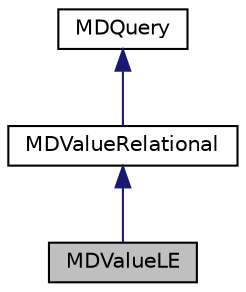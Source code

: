 digraph "MDValueLE"
{
  edge [fontname="Helvetica",fontsize="10",labelfontname="Helvetica",labelfontsize="10"];
  node [fontname="Helvetica",fontsize="10",shape=record];
  Node0 [label="MDValueLE",height=0.2,width=0.4,color="black", fillcolor="grey75", style="filled", fontcolor="black"];
  Node1 -> Node0 [dir="back",color="midnightblue",fontsize="10",style="solid",fontname="Helvetica"];
  Node1 [label="MDValueRelational",height=0.2,width=0.4,color="black", fillcolor="white", style="filled",URL="$classMDValueRelational.html"];
  Node2 -> Node1 [dir="back",color="midnightblue",fontsize="10",style="solid",fontname="Helvetica"];
  Node2 [label="MDQuery",height=0.2,width=0.4,color="black", fillcolor="white", style="filled",URL="$classMDQuery.html"];
}
